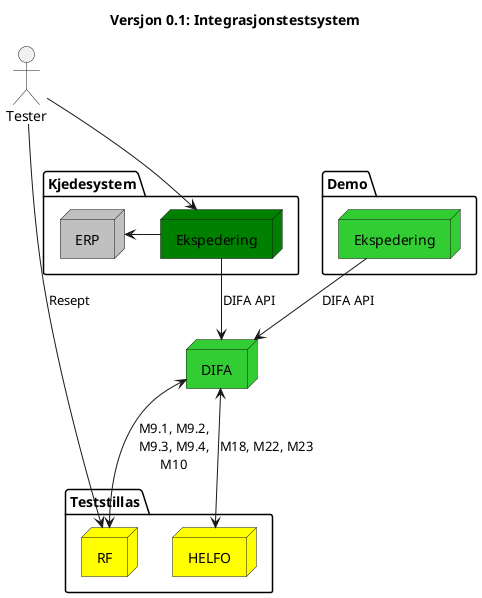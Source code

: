 @startuml

title Versjon 0.1: Integrasjonstestsystem

actor Tester

package Demo {
    node DemoPOS as "Ekspedering" #limegreen
}

package Kjedesystem {
    node POS as "Ekspedering" #green
    node ERP #silver
}

node DIFA #limegreen

package Teststillas {
    node RF #yellow
    node HELFO #yellow    
}

Tester -right-> RF: Resept
Tester -down-> POS

DemoPOS -down-> DIFA: DIFA API
POS -down-> DIFA: DIFA API
POS -left-> ERP
DIFA <-down-> RF: M9.1, M9.2,\nM9.3, M9.4,\nM10
DIFA <-down-> HELFO: M18, M22, M23


@enduml
